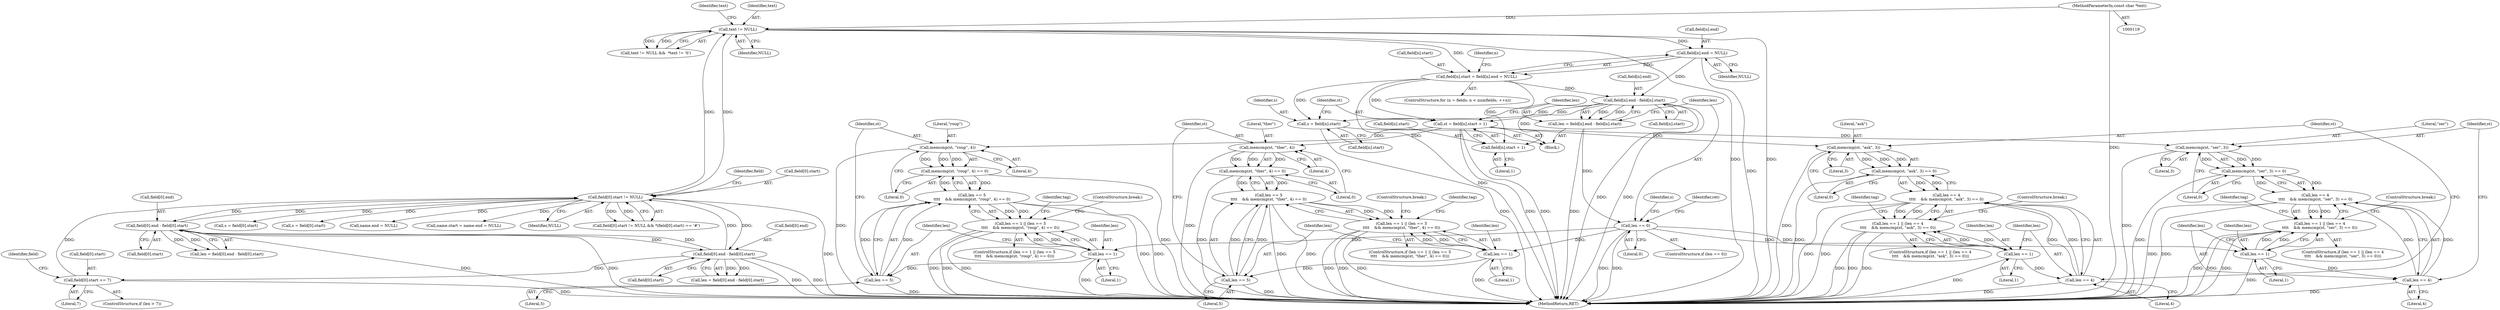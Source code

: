 digraph "0_libarchive_15bf44fd2c1ad0e3fd87048b3fcc90c4dcff1175@array" {
"1000234" [label="(Call,field[n].end = NULL)"];
"1000171" [label="(Call,text != NULL)"];
"1000121" [label="(MethodParameterIn,const char *text)"];
"1000243" [label="(Call,field[0].start != NULL)"];
"1000693" [label="(Call,field[0].end - field[0].start)"];
"1000296" [label="(Call,field[0].end - field[0].start)"];
"1000337" [label="(Call,field[0].start += 7)"];
"1000228" [label="(Call,field[n].start = field[n].end = NULL)"];
"1000400" [label="(Call,s = field[n].start)"];
"1000407" [label="(Call,st = field[n].start + 1)"];
"1000453" [label="(Call,memcmp(st, \"ser\", 3))"];
"1000452" [label="(Call,memcmp(st, \"ser\", 3) == 0)"];
"1000448" [label="(Call,len == 4\n\t\t\t\t    && memcmp(st, \"ser\", 3) == 0)"];
"1000444" [label="(Call,len == 1 || (len == 4\n\t\t\t\t    && memcmp(st, \"ser\", 3) == 0))"];
"1000473" [label="(Call,memcmp(st, \"roup\", 4))"];
"1000472" [label="(Call,memcmp(st, \"roup\", 4) == 0)"];
"1000468" [label="(Call,len == 5\n\t\t\t\t    && memcmp(st, \"roup\", 4) == 0)"];
"1000464" [label="(Call,len == 1 || (len == 5\n\t\t\t\t    && memcmp(st, \"roup\", 4) == 0))"];
"1000493" [label="(Call,memcmp(st, \"ther\", 4))"];
"1000492" [label="(Call,memcmp(st, \"ther\", 4) == 0)"];
"1000488" [label="(Call,len == 5\n\t\t\t\t    && memcmp(st, \"ther\", 4) == 0)"];
"1000484" [label="(Call,len == 1 || (len == 5\n\t\t\t\t    && memcmp(st, \"ther\", 4) == 0))"];
"1000513" [label="(Call,memcmp(st, \"ask\", 3))"];
"1000512" [label="(Call,memcmp(st, \"ask\", 3) == 0)"];
"1000508" [label="(Call,len == 4\n\t\t\t\t    && memcmp(st, \"ask\", 3) == 0)"];
"1000504" [label="(Call,len == 1 || (len == 4\n\t\t\t\t    && memcmp(st, \"ask\", 3) == 0))"];
"1000409" [label="(Call,field[n].start + 1)"];
"1000418" [label="(Call,field[n].end - field[n].start)"];
"1000416" [label="(Call,len = field[n].end - field[n].start)"];
"1000430" [label="(Call,len == 0)"];
"1000445" [label="(Call,len == 1)"];
"1000449" [label="(Call,len == 4)"];
"1000465" [label="(Call,len == 1)"];
"1000469" [label="(Call,len == 5)"];
"1000485" [label="(Call,len == 1)"];
"1000489" [label="(Call,len == 5)"];
"1000505" [label="(Call,len == 1)"];
"1000509" [label="(Call,len == 4)"];
"1000440" [label="(Identifier,s)"];
"1000429" [label="(ControlStructure,if (len == 0))"];
"1000249" [label="(Identifier,NULL)"];
"1000471" [label="(Literal,5)"];
"1000343" [label="(Literal,7)"];
"1000445" [label="(Call,len == 1)"];
"1000514" [label="(Identifier,st)"];
"1000447" [label="(Literal,1)"];
"1000419" [label="(Call,field[n].end)"];
"1000338" [label="(Call,field[0].start)"];
"1000495" [label="(Literal,\"ther\")"];
"1000452" [label="(Call,memcmp(st, \"ser\", 3) == 0)"];
"1000435" [label="(Identifier,ret)"];
"1000464" [label="(Call,len == 1 || (len == 5\n\t\t\t\t    && memcmp(st, \"roup\", 4) == 0))"];
"1000410" [label="(Call,field[n].start)"];
"1000510" [label="(Identifier,len)"];
"1000417" [label="(Identifier,len)"];
"1000453" [label="(Call,memcmp(st, \"ser\", 3))"];
"1000470" [label="(Identifier,len)"];
"1000240" [label="(Identifier,NULL)"];
"1000699" [label="(Call,field[0].start)"];
"1000513" [label="(Call,memcmp(st, \"ask\", 3))"];
"1000286" [label="(Block,)"];
"1000444" [label="(Call,len == 1 || (len == 4\n\t\t\t\t    && memcmp(st, \"ser\", 3) == 0))"];
"1000228" [label="(Call,field[n].start = field[n].end = NULL)"];
"1000296" [label="(Call,field[0].end - field[0].start)"];
"1000489" [label="(Call,len == 5)"];
"1000509" [label="(Call,len == 4)"];
"1000176" [label="(Identifier,text)"];
"1000407" [label="(Call,st = field[n].start + 1)"];
"1000501" [label="(ControlStructure,break;)"];
"1001007" [label="(MethodReturn,RET)"];
"1000400" [label="(Call,s = field[n].start)"];
"1000475" [label="(Literal,\"roup\")"];
"1000477" [label="(Literal,0)"];
"1000493" [label="(Call,memcmp(st, \"ther\", 4))"];
"1000430" [label="(Call,len == 0)"];
"1000693" [label="(Call,field[0].end - field[0].start)"];
"1000505" [label="(Call,len == 1)"];
"1000355" [label="(Identifier,field)"];
"1000468" [label="(Call,len == 5\n\t\t\t\t    && memcmp(st, \"roup\", 4) == 0)"];
"1000521" [label="(ControlStructure,break;)"];
"1000448" [label="(Call,len == 4\n\t\t\t\t    && memcmp(st, \"ser\", 3) == 0)"];
"1000516" [label="(Literal,3)"];
"1000243" [label="(Call,field[0].start != NULL)"];
"1000254" [label="(Identifier,field)"];
"1000242" [label="(Call,field[0].start != NULL && *(field[0].start) == '#')"];
"1000294" [label="(Call,len = field[0].end - field[0].start)"];
"1000409" [label="(Call,field[n].start + 1)"];
"1000507" [label="(Literal,1)"];
"1000229" [label="(Call,field[n].start)"];
"1000485" [label="(Call,len == 1)"];
"1000490" [label="(Identifier,len)"];
"1000469" [label="(Call,len == 5)"];
"1000499" [label="(Identifier,tag)"];
"1000496" [label="(Literal,4)"];
"1000472" [label="(Call,memcmp(st, \"roup\", 4) == 0)"];
"1000483" [label="(ControlStructure,if (len == 1 || (len == 5\n\t\t\t\t    && memcmp(st, \"ther\", 4) == 0)))"];
"1000519" [label="(Identifier,tag)"];
"1000492" [label="(Call,memcmp(st, \"ther\", 4) == 0)"];
"1000684" [label="(Call,s = field[0].start)"];
"1000476" [label="(Literal,4)"];
"1000235" [label="(Call,field[n].end)"];
"1000497" [label="(Literal,0)"];
"1000465" [label="(Call,len == 1)"];
"1000512" [label="(Call,memcmp(st, \"ask\", 3) == 0)"];
"1000244" [label="(Call,field[0].start)"];
"1000474" [label="(Identifier,st)"];
"1000171" [label="(Call,text != NULL)"];
"1000484" [label="(Call,len == 1 || (len == 5\n\t\t\t\t    && memcmp(st, \"ther\", 4) == 0))"];
"1000219" [label="(ControlStructure,for (n = fields; n < numfields; ++n))"];
"1000333" [label="(ControlStructure,if (len > 7))"];
"1000504" [label="(Call,len == 1 || (len == 4\n\t\t\t\t    && memcmp(st, \"ask\", 3) == 0))"];
"1000401" [label="(Identifier,s)"];
"1000506" [label="(Identifier,len)"];
"1000454" [label="(Identifier,st)"];
"1000337" [label="(Call,field[0].start += 7)"];
"1000461" [label="(ControlStructure,break;)"];
"1000443" [label="(ControlStructure,if (len == 1 || (len == 4\n\t\t\t\t    && memcmp(st, \"ser\", 3) == 0)))"];
"1000415" [label="(Literal,1)"];
"1000446" [label="(Identifier,len)"];
"1000173" [label="(Identifier,NULL)"];
"1000234" [label="(Call,field[n].end = NULL)"];
"1000491" [label="(Literal,5)"];
"1000479" [label="(Identifier,tag)"];
"1000408" [label="(Identifier,st)"];
"1000463" [label="(ControlStructure,if (len == 1 || (len == 5\n\t\t\t\t    && memcmp(st, \"roup\", 4) == 0)))"];
"1000416" [label="(Call,len = field[n].end - field[n].start)"];
"1000487" [label="(Literal,1)"];
"1000508" [label="(Call,len == 4\n\t\t\t\t    && memcmp(st, \"ask\", 3) == 0)"];
"1000287" [label="(Call,s = field[0].start)"];
"1000466" [label="(Identifier,len)"];
"1000451" [label="(Literal,4)"];
"1000449" [label="(Call,len == 4)"];
"1000432" [label="(Literal,0)"];
"1000302" [label="(Call,field[0].start)"];
"1000450" [label="(Identifier,len)"];
"1000459" [label="(Identifier,tag)"];
"1000473" [label="(Call,memcmp(st, \"roup\", 4))"];
"1000517" [label="(Literal,0)"];
"1000467" [label="(Literal,1)"];
"1000121" [label="(MethodParameterIn,const char *text)"];
"1000170" [label="(Call,text != NULL &&  *text != '\0')"];
"1000503" [label="(ControlStructure,if (len == 1 || (len == 4\n\t\t\t\t    && memcmp(st, \"ask\", 3) == 0)))"];
"1000277" [label="(Call,name.end = NULL)"];
"1000418" [label="(Call,field[n].end - field[n].start)"];
"1000694" [label="(Call,field[0].end)"];
"1000456" [label="(Literal,3)"];
"1000455" [label="(Literal,\"ser\")"];
"1000515" [label="(Literal,\"ask\")"];
"1000431" [label="(Identifier,len)"];
"1000481" [label="(ControlStructure,break;)"];
"1000273" [label="(Call,name.start = name.end = NULL)"];
"1000402" [label="(Call,field[n].start)"];
"1000172" [label="(Identifier,text)"];
"1000457" [label="(Literal,0)"];
"1000297" [label="(Call,field[0].end)"];
"1000691" [label="(Call,len = field[0].end - field[0].start)"];
"1000424" [label="(Call,field[n].start)"];
"1000488" [label="(Call,len == 5\n\t\t\t\t    && memcmp(st, \"ther\", 4) == 0)"];
"1000486" [label="(Identifier,len)"];
"1000511" [label="(Literal,4)"];
"1000227" [label="(Identifier,n)"];
"1000494" [label="(Identifier,st)"];
"1000234" -> "1000228"  [label="AST: "];
"1000234" -> "1000240"  [label="CFG: "];
"1000235" -> "1000234"  [label="AST: "];
"1000240" -> "1000234"  [label="AST: "];
"1000228" -> "1000234"  [label="CFG: "];
"1000234" -> "1001007"  [label="DDG: "];
"1000234" -> "1000228"  [label="DDG: "];
"1000171" -> "1000234"  [label="DDG: "];
"1000234" -> "1000418"  [label="DDG: "];
"1000171" -> "1000170"  [label="AST: "];
"1000171" -> "1000173"  [label="CFG: "];
"1000172" -> "1000171"  [label="AST: "];
"1000173" -> "1000171"  [label="AST: "];
"1000176" -> "1000171"  [label="CFG: "];
"1000170" -> "1000171"  [label="CFG: "];
"1000171" -> "1001007"  [label="DDG: "];
"1000171" -> "1001007"  [label="DDG: "];
"1000171" -> "1000170"  [label="DDG: "];
"1000171" -> "1000170"  [label="DDG: "];
"1000121" -> "1000171"  [label="DDG: "];
"1000243" -> "1000171"  [label="DDG: "];
"1000171" -> "1000228"  [label="DDG: "];
"1000171" -> "1000243"  [label="DDG: "];
"1000121" -> "1000119"  [label="AST: "];
"1000121" -> "1001007"  [label="DDG: "];
"1000243" -> "1000242"  [label="AST: "];
"1000243" -> "1000249"  [label="CFG: "];
"1000244" -> "1000243"  [label="AST: "];
"1000249" -> "1000243"  [label="AST: "];
"1000254" -> "1000243"  [label="CFG: "];
"1000242" -> "1000243"  [label="CFG: "];
"1000243" -> "1001007"  [label="DDG: "];
"1000243" -> "1000242"  [label="DDG: "];
"1000243" -> "1000242"  [label="DDG: "];
"1000693" -> "1000243"  [label="DDG: "];
"1000337" -> "1000243"  [label="DDG: "];
"1000296" -> "1000243"  [label="DDG: "];
"1000243" -> "1000273"  [label="DDG: "];
"1000243" -> "1000277"  [label="DDG: "];
"1000243" -> "1000287"  [label="DDG: "];
"1000243" -> "1000296"  [label="DDG: "];
"1000243" -> "1000684"  [label="DDG: "];
"1000243" -> "1000693"  [label="DDG: "];
"1000693" -> "1000691"  [label="AST: "];
"1000693" -> "1000699"  [label="CFG: "];
"1000694" -> "1000693"  [label="AST: "];
"1000699" -> "1000693"  [label="AST: "];
"1000691" -> "1000693"  [label="CFG: "];
"1000693" -> "1001007"  [label="DDG: "];
"1000693" -> "1001007"  [label="DDG: "];
"1000693" -> "1000296"  [label="DDG: "];
"1000693" -> "1000691"  [label="DDG: "];
"1000693" -> "1000691"  [label="DDG: "];
"1000296" -> "1000693"  [label="DDG: "];
"1000296" -> "1000294"  [label="AST: "];
"1000296" -> "1000302"  [label="CFG: "];
"1000297" -> "1000296"  [label="AST: "];
"1000302" -> "1000296"  [label="AST: "];
"1000294" -> "1000296"  [label="CFG: "];
"1000296" -> "1001007"  [label="DDG: "];
"1000296" -> "1001007"  [label="DDG: "];
"1000296" -> "1000294"  [label="DDG: "];
"1000296" -> "1000294"  [label="DDG: "];
"1000296" -> "1000337"  [label="DDG: "];
"1000337" -> "1000333"  [label="AST: "];
"1000337" -> "1000343"  [label="CFG: "];
"1000338" -> "1000337"  [label="AST: "];
"1000343" -> "1000337"  [label="AST: "];
"1000355" -> "1000337"  [label="CFG: "];
"1000337" -> "1001007"  [label="DDG: "];
"1000228" -> "1000219"  [label="AST: "];
"1000229" -> "1000228"  [label="AST: "];
"1000227" -> "1000228"  [label="CFG: "];
"1000228" -> "1001007"  [label="DDG: "];
"1000228" -> "1000400"  [label="DDG: "];
"1000228" -> "1000407"  [label="DDG: "];
"1000228" -> "1000409"  [label="DDG: "];
"1000228" -> "1000418"  [label="DDG: "];
"1000400" -> "1000286"  [label="AST: "];
"1000400" -> "1000402"  [label="CFG: "];
"1000401" -> "1000400"  [label="AST: "];
"1000402" -> "1000400"  [label="AST: "];
"1000408" -> "1000400"  [label="CFG: "];
"1000400" -> "1001007"  [label="DDG: "];
"1000418" -> "1000400"  [label="DDG: "];
"1000407" -> "1000286"  [label="AST: "];
"1000407" -> "1000409"  [label="CFG: "];
"1000408" -> "1000407"  [label="AST: "];
"1000409" -> "1000407"  [label="AST: "];
"1000417" -> "1000407"  [label="CFG: "];
"1000407" -> "1001007"  [label="DDG: "];
"1000407" -> "1001007"  [label="DDG: "];
"1000418" -> "1000407"  [label="DDG: "];
"1000407" -> "1000453"  [label="DDG: "];
"1000407" -> "1000473"  [label="DDG: "];
"1000407" -> "1000493"  [label="DDG: "];
"1000407" -> "1000513"  [label="DDG: "];
"1000453" -> "1000452"  [label="AST: "];
"1000453" -> "1000456"  [label="CFG: "];
"1000454" -> "1000453"  [label="AST: "];
"1000455" -> "1000453"  [label="AST: "];
"1000456" -> "1000453"  [label="AST: "];
"1000457" -> "1000453"  [label="CFG: "];
"1000453" -> "1001007"  [label="DDG: "];
"1000453" -> "1000452"  [label="DDG: "];
"1000453" -> "1000452"  [label="DDG: "];
"1000453" -> "1000452"  [label="DDG: "];
"1000452" -> "1000448"  [label="AST: "];
"1000452" -> "1000457"  [label="CFG: "];
"1000457" -> "1000452"  [label="AST: "];
"1000448" -> "1000452"  [label="CFG: "];
"1000452" -> "1001007"  [label="DDG: "];
"1000452" -> "1000448"  [label="DDG: "];
"1000452" -> "1000448"  [label="DDG: "];
"1000448" -> "1000444"  [label="AST: "];
"1000448" -> "1000449"  [label="CFG: "];
"1000449" -> "1000448"  [label="AST: "];
"1000444" -> "1000448"  [label="CFG: "];
"1000448" -> "1001007"  [label="DDG: "];
"1000448" -> "1001007"  [label="DDG: "];
"1000448" -> "1000444"  [label="DDG: "];
"1000448" -> "1000444"  [label="DDG: "];
"1000449" -> "1000448"  [label="DDG: "];
"1000449" -> "1000448"  [label="DDG: "];
"1000444" -> "1000443"  [label="AST: "];
"1000444" -> "1000445"  [label="CFG: "];
"1000445" -> "1000444"  [label="AST: "];
"1000459" -> "1000444"  [label="CFG: "];
"1000461" -> "1000444"  [label="CFG: "];
"1000444" -> "1001007"  [label="DDG: "];
"1000444" -> "1001007"  [label="DDG: "];
"1000444" -> "1001007"  [label="DDG: "];
"1000445" -> "1000444"  [label="DDG: "];
"1000445" -> "1000444"  [label="DDG: "];
"1000473" -> "1000472"  [label="AST: "];
"1000473" -> "1000476"  [label="CFG: "];
"1000474" -> "1000473"  [label="AST: "];
"1000475" -> "1000473"  [label="AST: "];
"1000476" -> "1000473"  [label="AST: "];
"1000477" -> "1000473"  [label="CFG: "];
"1000473" -> "1001007"  [label="DDG: "];
"1000473" -> "1000472"  [label="DDG: "];
"1000473" -> "1000472"  [label="DDG: "];
"1000473" -> "1000472"  [label="DDG: "];
"1000472" -> "1000468"  [label="AST: "];
"1000472" -> "1000477"  [label="CFG: "];
"1000477" -> "1000472"  [label="AST: "];
"1000468" -> "1000472"  [label="CFG: "];
"1000472" -> "1001007"  [label="DDG: "];
"1000472" -> "1000468"  [label="DDG: "];
"1000472" -> "1000468"  [label="DDG: "];
"1000468" -> "1000464"  [label="AST: "];
"1000468" -> "1000469"  [label="CFG: "];
"1000469" -> "1000468"  [label="AST: "];
"1000464" -> "1000468"  [label="CFG: "];
"1000468" -> "1001007"  [label="DDG: "];
"1000468" -> "1001007"  [label="DDG: "];
"1000468" -> "1000464"  [label="DDG: "];
"1000468" -> "1000464"  [label="DDG: "];
"1000469" -> "1000468"  [label="DDG: "];
"1000469" -> "1000468"  [label="DDG: "];
"1000464" -> "1000463"  [label="AST: "];
"1000464" -> "1000465"  [label="CFG: "];
"1000465" -> "1000464"  [label="AST: "];
"1000479" -> "1000464"  [label="CFG: "];
"1000481" -> "1000464"  [label="CFG: "];
"1000464" -> "1001007"  [label="DDG: "];
"1000464" -> "1001007"  [label="DDG: "];
"1000464" -> "1001007"  [label="DDG: "];
"1000465" -> "1000464"  [label="DDG: "];
"1000465" -> "1000464"  [label="DDG: "];
"1000493" -> "1000492"  [label="AST: "];
"1000493" -> "1000496"  [label="CFG: "];
"1000494" -> "1000493"  [label="AST: "];
"1000495" -> "1000493"  [label="AST: "];
"1000496" -> "1000493"  [label="AST: "];
"1000497" -> "1000493"  [label="CFG: "];
"1000493" -> "1001007"  [label="DDG: "];
"1000493" -> "1000492"  [label="DDG: "];
"1000493" -> "1000492"  [label="DDG: "];
"1000493" -> "1000492"  [label="DDG: "];
"1000492" -> "1000488"  [label="AST: "];
"1000492" -> "1000497"  [label="CFG: "];
"1000497" -> "1000492"  [label="AST: "];
"1000488" -> "1000492"  [label="CFG: "];
"1000492" -> "1001007"  [label="DDG: "];
"1000492" -> "1000488"  [label="DDG: "];
"1000492" -> "1000488"  [label="DDG: "];
"1000488" -> "1000484"  [label="AST: "];
"1000488" -> "1000489"  [label="CFG: "];
"1000489" -> "1000488"  [label="AST: "];
"1000484" -> "1000488"  [label="CFG: "];
"1000488" -> "1001007"  [label="DDG: "];
"1000488" -> "1001007"  [label="DDG: "];
"1000488" -> "1000484"  [label="DDG: "];
"1000488" -> "1000484"  [label="DDG: "];
"1000489" -> "1000488"  [label="DDG: "];
"1000489" -> "1000488"  [label="DDG: "];
"1000484" -> "1000483"  [label="AST: "];
"1000484" -> "1000485"  [label="CFG: "];
"1000485" -> "1000484"  [label="AST: "];
"1000499" -> "1000484"  [label="CFG: "];
"1000501" -> "1000484"  [label="CFG: "];
"1000484" -> "1001007"  [label="DDG: "];
"1000484" -> "1001007"  [label="DDG: "];
"1000484" -> "1001007"  [label="DDG: "];
"1000485" -> "1000484"  [label="DDG: "];
"1000485" -> "1000484"  [label="DDG: "];
"1000513" -> "1000512"  [label="AST: "];
"1000513" -> "1000516"  [label="CFG: "];
"1000514" -> "1000513"  [label="AST: "];
"1000515" -> "1000513"  [label="AST: "];
"1000516" -> "1000513"  [label="AST: "];
"1000517" -> "1000513"  [label="CFG: "];
"1000513" -> "1001007"  [label="DDG: "];
"1000513" -> "1000512"  [label="DDG: "];
"1000513" -> "1000512"  [label="DDG: "];
"1000513" -> "1000512"  [label="DDG: "];
"1000512" -> "1000508"  [label="AST: "];
"1000512" -> "1000517"  [label="CFG: "];
"1000517" -> "1000512"  [label="AST: "];
"1000508" -> "1000512"  [label="CFG: "];
"1000512" -> "1001007"  [label="DDG: "];
"1000512" -> "1000508"  [label="DDG: "];
"1000512" -> "1000508"  [label="DDG: "];
"1000508" -> "1000504"  [label="AST: "];
"1000508" -> "1000509"  [label="CFG: "];
"1000509" -> "1000508"  [label="AST: "];
"1000504" -> "1000508"  [label="CFG: "];
"1000508" -> "1001007"  [label="DDG: "];
"1000508" -> "1001007"  [label="DDG: "];
"1000508" -> "1000504"  [label="DDG: "];
"1000508" -> "1000504"  [label="DDG: "];
"1000509" -> "1000508"  [label="DDG: "];
"1000509" -> "1000508"  [label="DDG: "];
"1000504" -> "1000503"  [label="AST: "];
"1000504" -> "1000505"  [label="CFG: "];
"1000505" -> "1000504"  [label="AST: "];
"1000519" -> "1000504"  [label="CFG: "];
"1000521" -> "1000504"  [label="CFG: "];
"1000504" -> "1001007"  [label="DDG: "];
"1000504" -> "1001007"  [label="DDG: "];
"1000504" -> "1001007"  [label="DDG: "];
"1000505" -> "1000504"  [label="DDG: "];
"1000505" -> "1000504"  [label="DDG: "];
"1000409" -> "1000415"  [label="CFG: "];
"1000410" -> "1000409"  [label="AST: "];
"1000415" -> "1000409"  [label="AST: "];
"1000418" -> "1000409"  [label="DDG: "];
"1000418" -> "1000416"  [label="AST: "];
"1000418" -> "1000424"  [label="CFG: "];
"1000419" -> "1000418"  [label="AST: "];
"1000424" -> "1000418"  [label="AST: "];
"1000416" -> "1000418"  [label="CFG: "];
"1000418" -> "1001007"  [label="DDG: "];
"1000418" -> "1001007"  [label="DDG: "];
"1000418" -> "1000416"  [label="DDG: "];
"1000418" -> "1000416"  [label="DDG: "];
"1000416" -> "1000286"  [label="AST: "];
"1000417" -> "1000416"  [label="AST: "];
"1000431" -> "1000416"  [label="CFG: "];
"1000416" -> "1001007"  [label="DDG: "];
"1000416" -> "1000430"  [label="DDG: "];
"1000430" -> "1000429"  [label="AST: "];
"1000430" -> "1000432"  [label="CFG: "];
"1000431" -> "1000430"  [label="AST: "];
"1000432" -> "1000430"  [label="AST: "];
"1000435" -> "1000430"  [label="CFG: "];
"1000440" -> "1000430"  [label="CFG: "];
"1000430" -> "1001007"  [label="DDG: "];
"1000430" -> "1001007"  [label="DDG: "];
"1000430" -> "1000445"  [label="DDG: "];
"1000430" -> "1000465"  [label="DDG: "];
"1000430" -> "1000485"  [label="DDG: "];
"1000430" -> "1000505"  [label="DDG: "];
"1000445" -> "1000447"  [label="CFG: "];
"1000446" -> "1000445"  [label="AST: "];
"1000447" -> "1000445"  [label="AST: "];
"1000450" -> "1000445"  [label="CFG: "];
"1000445" -> "1001007"  [label="DDG: "];
"1000445" -> "1000449"  [label="DDG: "];
"1000449" -> "1000451"  [label="CFG: "];
"1000450" -> "1000449"  [label="AST: "];
"1000451" -> "1000449"  [label="AST: "];
"1000454" -> "1000449"  [label="CFG: "];
"1000449" -> "1001007"  [label="DDG: "];
"1000465" -> "1000467"  [label="CFG: "];
"1000466" -> "1000465"  [label="AST: "];
"1000467" -> "1000465"  [label="AST: "];
"1000470" -> "1000465"  [label="CFG: "];
"1000465" -> "1001007"  [label="DDG: "];
"1000465" -> "1000469"  [label="DDG: "];
"1000469" -> "1000471"  [label="CFG: "];
"1000470" -> "1000469"  [label="AST: "];
"1000471" -> "1000469"  [label="AST: "];
"1000474" -> "1000469"  [label="CFG: "];
"1000469" -> "1001007"  [label="DDG: "];
"1000485" -> "1000487"  [label="CFG: "];
"1000486" -> "1000485"  [label="AST: "];
"1000487" -> "1000485"  [label="AST: "];
"1000490" -> "1000485"  [label="CFG: "];
"1000485" -> "1001007"  [label="DDG: "];
"1000485" -> "1000489"  [label="DDG: "];
"1000489" -> "1000491"  [label="CFG: "];
"1000490" -> "1000489"  [label="AST: "];
"1000491" -> "1000489"  [label="AST: "];
"1000494" -> "1000489"  [label="CFG: "];
"1000489" -> "1001007"  [label="DDG: "];
"1000505" -> "1000507"  [label="CFG: "];
"1000506" -> "1000505"  [label="AST: "];
"1000507" -> "1000505"  [label="AST: "];
"1000510" -> "1000505"  [label="CFG: "];
"1000505" -> "1001007"  [label="DDG: "];
"1000505" -> "1000509"  [label="DDG: "];
"1000509" -> "1000511"  [label="CFG: "];
"1000510" -> "1000509"  [label="AST: "];
"1000511" -> "1000509"  [label="AST: "];
"1000514" -> "1000509"  [label="CFG: "];
"1000509" -> "1001007"  [label="DDG: "];
}
